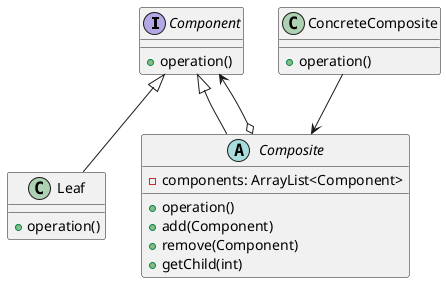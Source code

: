 @startuml

interface Component {
  + operation()
}

class Leaf {
  + operation()
}

abstract class Composite {
  + operation()
  + add(Component)
  + remove(Component)
  + getChild(int)
  - components: ArrayList<Component>
}

class ConcreteComposite {
  + operation()
}

Component <|-- Leaf
Component <|-- Composite
Composite o--> Component
ConcreteComposite --> Composite

@enduml